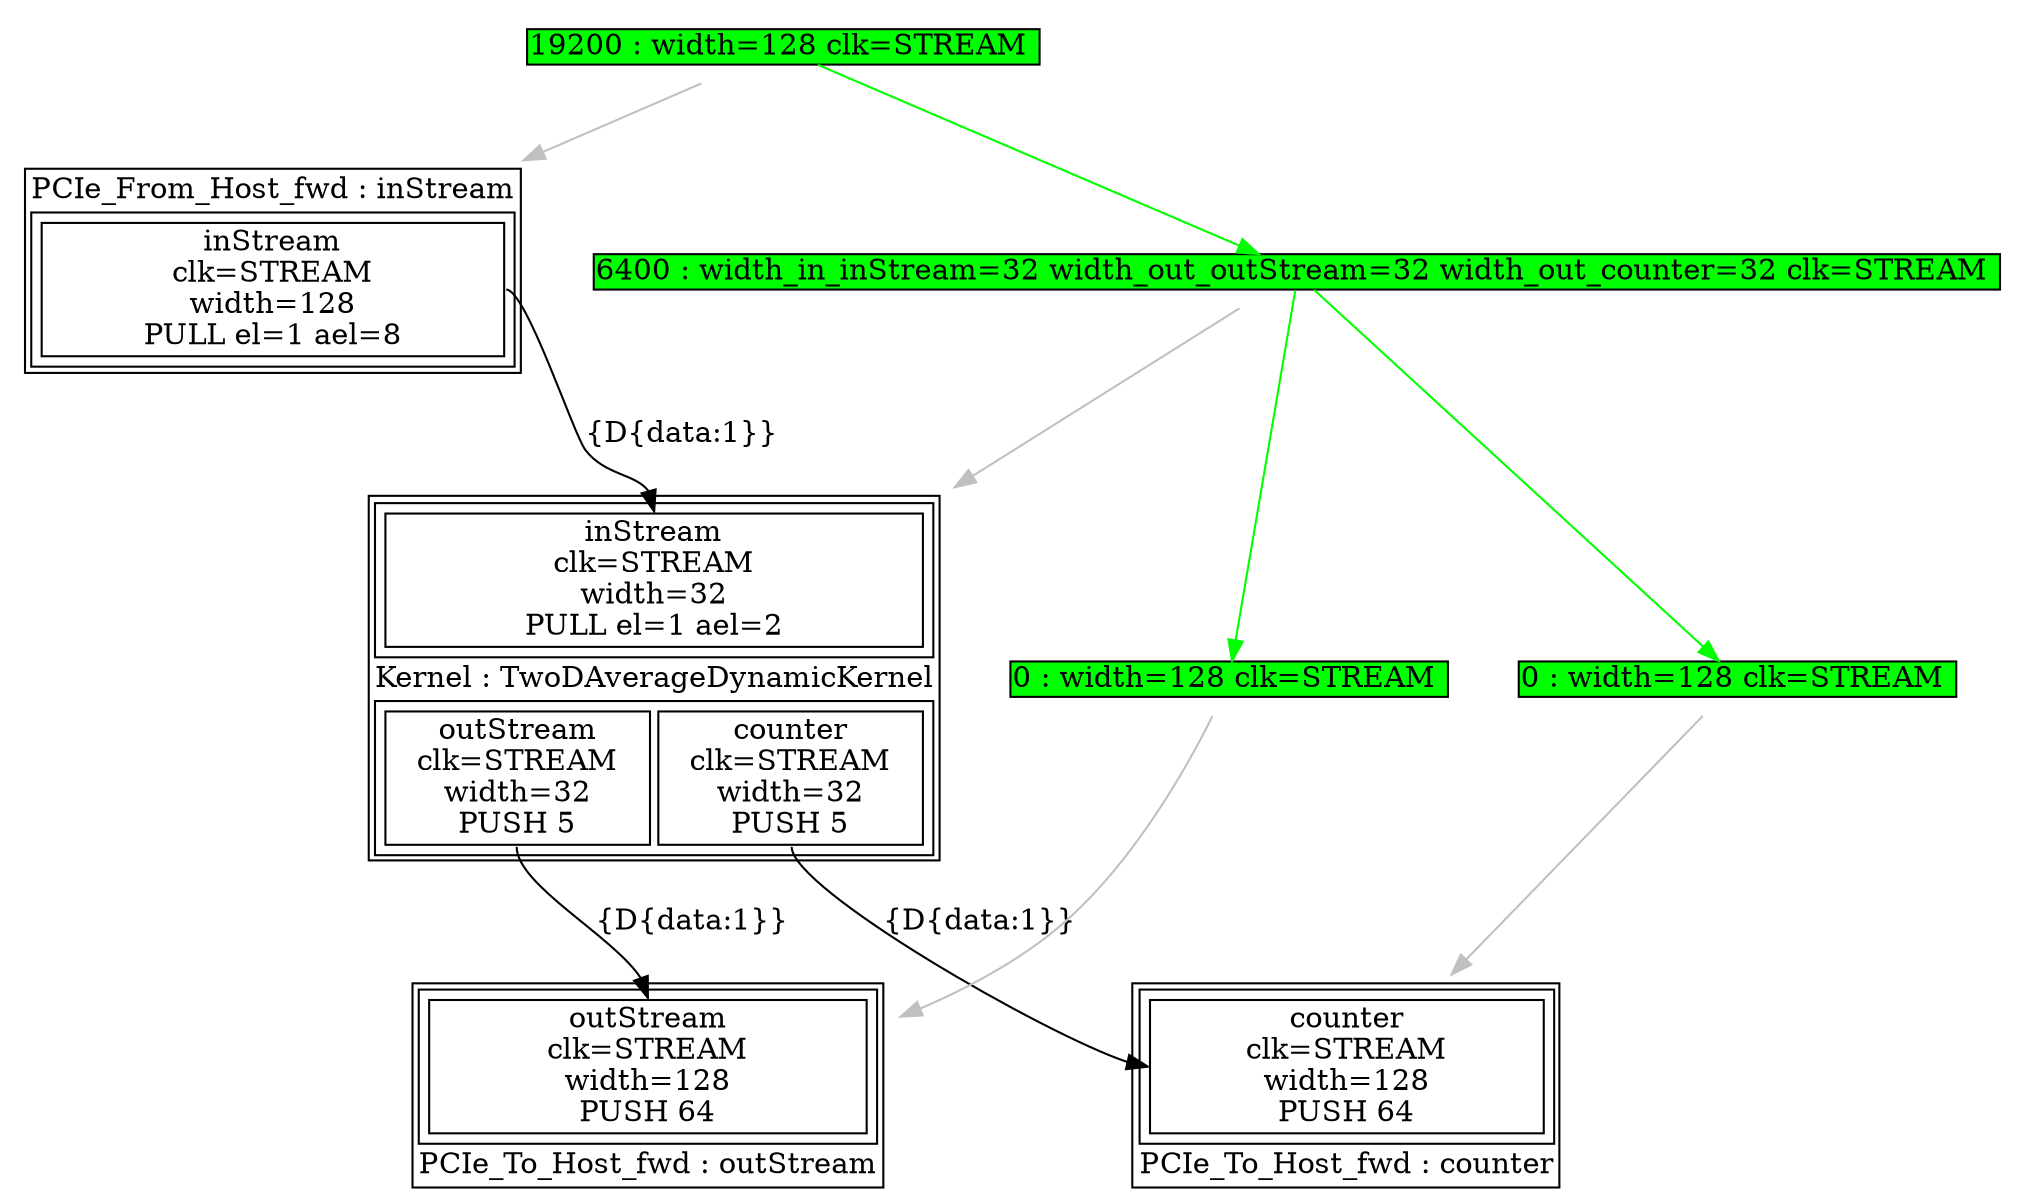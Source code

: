 digraph manager_compiler_graph {
TwoDAverageDynamicKernel[shape=plaintext, label=<<TABLE  BORDER="1" CELLPADDING="1" CELLSPACING="1"><TR><TD BGCOLOR="white" BORDER="0" PORT="inputs" ROWSPAN="1" COLSPAN="1"><TABLE  BORDER="1" CELLPADDING="1" CELLSPACING="4"><TR><TD BGCOLOR="white" BORDER="1" PORT="inStream" ROWSPAN="1" COLSPAN="1">inStream<BR/>clk=STREAM<BR/>width=32<BR/>PULL el=1 ael=2</TD></TR></TABLE></TD></TR><TR><TD BGCOLOR="white" BORDER="0" PORT="node_info" ROWSPAN="1" COLSPAN="1">Kernel : TwoDAverageDynamicKernel</TD></TR><TR><TD BGCOLOR="white" BORDER="0" PORT="outputs" ROWSPAN="1" COLSPAN="1"><TABLE  BORDER="1" CELLPADDING="1" CELLSPACING="4"><TR><TD BGCOLOR="white" BORDER="1" PORT="outStream" ROWSPAN="1" COLSPAN="1">outStream<BR/>clk=STREAM<BR/>width=32<BR/>PUSH 5</TD><TD BGCOLOR="white" BORDER="1" PORT="counter" ROWSPAN="1" COLSPAN="1">counter<BR/>clk=STREAM<BR/>width=32<BR/>PUSH 5</TD></TR></TABLE></TD></TR></TABLE>>];
TwoDAverageDynamicKernel_assign -> outStream_assign[color=green headport="assignment_2" tailport="assignment_10"];
TwoDAverageDynamicKernel_assign -> counter_assign[color=green headport="assignment_5" tailport="assignment_10"];
TwoDAverageDynamicKernel_assign[shape=plaintext, label=<<TABLE  BORDER="0" CELLPADDING="0" CELLSPACING="0"><TR><TD BGCOLOR="green" BORDER="1" PORT="assignment_10" ROWSPAN="1" COLSPAN="1">6400 : width_in_inStream=32 width_out_outStream=32 width_out_counter=32 clk=STREAM </TD></TR></TABLE>>];
TwoDAverageDynamicKernel_assign -> TwoDAverageDynamicKernel[color=gray];
inStream[shape=plaintext, label=<<TABLE  BORDER="1" CELLPADDING="1" CELLSPACING="1"><TR><TD BGCOLOR="white" BORDER="0" PORT="node_info" ROWSPAN="1" COLSPAN="1">PCIe_From_Host_fwd : inStream</TD></TR><TR><TD BGCOLOR="white" BORDER="0" PORT="outputs" ROWSPAN="1" COLSPAN="1"><TABLE  BORDER="1" CELLPADDING="1" CELLSPACING="4"><TR><TD BGCOLOR="white" BORDER="1" PORT="inStream" ROWSPAN="1" COLSPAN="1">inStream<BR/>clk=STREAM<BR/>width=128<BR/>PULL el=1 ael=8</TD></TR></TABLE></TD></TR></TABLE>>];
inStream_assign -> TwoDAverageDynamicKernel_assign[color=green headport="assignment_10" tailport="assignment_13"];
inStream_assign[shape=plaintext, label=<<TABLE  BORDER="0" CELLPADDING="0" CELLSPACING="0"><TR><TD BGCOLOR="green" BORDER="1" PORT="assignment_13" ROWSPAN="1" COLSPAN="1">19200 : width=128 clk=STREAM </TD></TR></TABLE>>];
inStream_assign -> inStream[color=gray];
outStream[shape=plaintext, label=<<TABLE  BORDER="1" CELLPADDING="1" CELLSPACING="1"><TR><TD BGCOLOR="white" BORDER="0" PORT="inputs" ROWSPAN="1" COLSPAN="1"><TABLE  BORDER="1" CELLPADDING="1" CELLSPACING="4"><TR><TD BGCOLOR="white" BORDER="1" PORT="outStream" ROWSPAN="1" COLSPAN="1">outStream<BR/>clk=STREAM<BR/>width=128<BR/>PUSH 64</TD></TR></TABLE></TD></TR><TR><TD BGCOLOR="white" BORDER="0" PORT="node_info" ROWSPAN="1" COLSPAN="1">PCIe_To_Host_fwd : outStream</TD></TR></TABLE>>];
outStream_assign[shape=plaintext, label=<<TABLE  BORDER="0" CELLPADDING="0" CELLSPACING="0"><TR><TD BGCOLOR="green" BORDER="1" PORT="assignment_2" ROWSPAN="1" COLSPAN="1">0 : width=128 clk=STREAM </TD></TR></TABLE>>];
outStream_assign -> outStream[color=gray];
counter[shape=plaintext, label=<<TABLE  BORDER="1" CELLPADDING="1" CELLSPACING="1"><TR><TD BGCOLOR="white" BORDER="0" PORT="inputs" ROWSPAN="1" COLSPAN="1"><TABLE  BORDER="1" CELLPADDING="1" CELLSPACING="4"><TR><TD BGCOLOR="white" BORDER="1" PORT="counter" ROWSPAN="1" COLSPAN="1">counter<BR/>clk=STREAM<BR/>width=128<BR/>PUSH 64</TD></TR></TABLE></TD></TR><TR><TD BGCOLOR="white" BORDER="0" PORT="node_info" ROWSPAN="1" COLSPAN="1">PCIe_To_Host_fwd : counter</TD></TR></TABLE>>];
counter_assign[shape=plaintext, label=<<TABLE  BORDER="0" CELLPADDING="0" CELLSPACING="0"><TR><TD BGCOLOR="green" BORDER="1" PORT="assignment_5" ROWSPAN="1" COLSPAN="1">0 : width=128 clk=STREAM </TD></TR></TABLE>>];
counter_assign -> counter[color=gray];
inStream -> TwoDAverageDynamicKernel [headport="inStream" tailport="inStream" label="{D{data:1}}"]
TwoDAverageDynamicKernel -> outStream [headport="outStream" tailport="outStream" label="{D{data:1}}"]
TwoDAverageDynamicKernel -> counter [headport="counter" tailport="counter" label="{D{data:1}}"]
}
